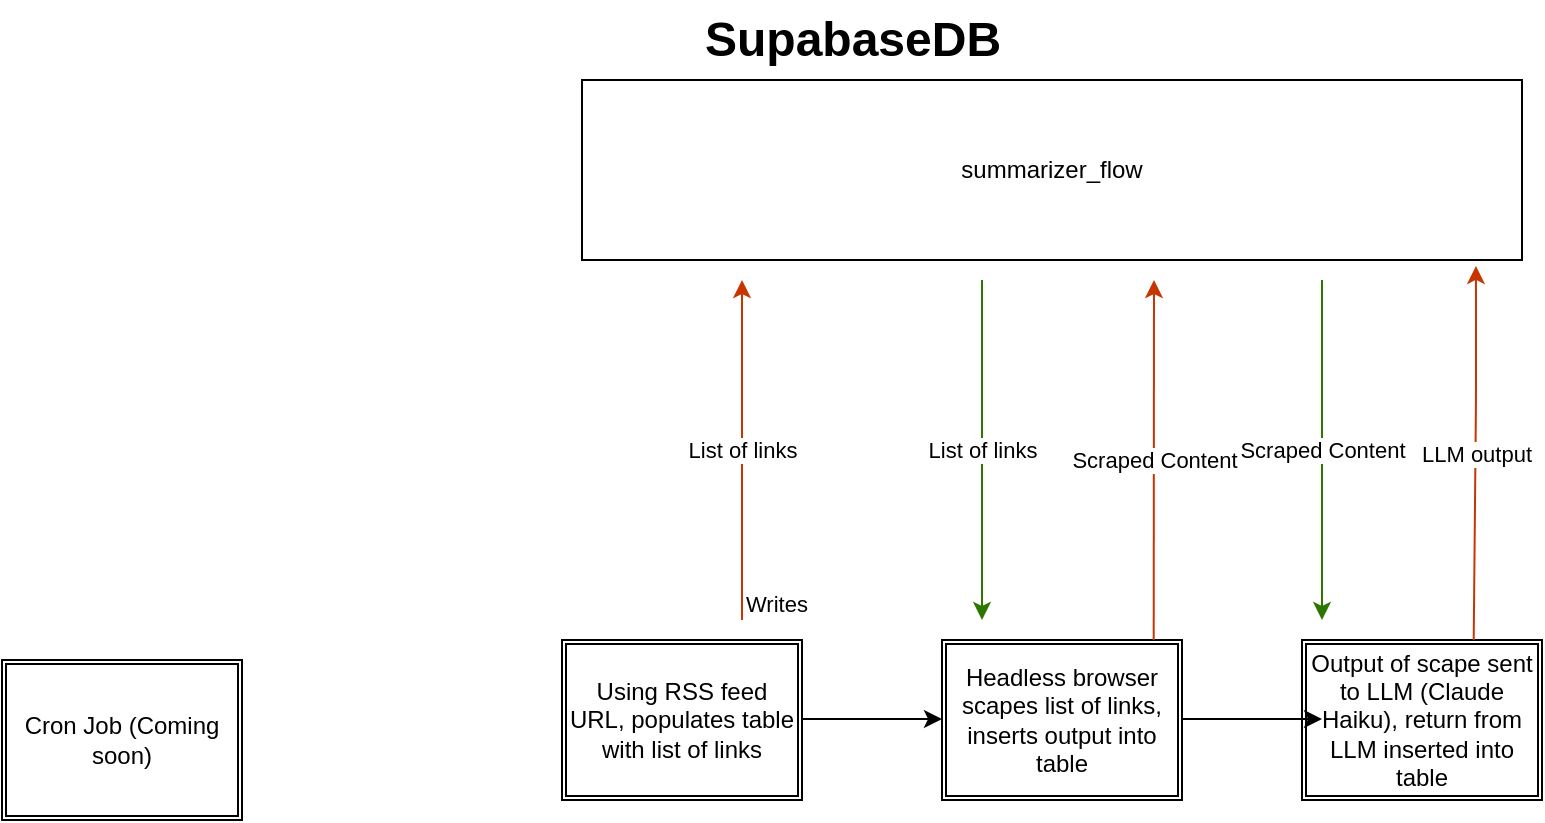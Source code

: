 <mxfile>
    <diagram id="1utIF48bMIx-eq15YqAk" name="Page-1">
        <mxGraphModel dx="1789" dy="828" grid="1" gridSize="10" guides="1" tooltips="1" connect="1" arrows="1" fold="1" page="1" pageScale="1" pageWidth="850" pageHeight="1100" math="0" shadow="0">
            <root>
                <mxCell id="0"/>
                <mxCell id="1" parent="0"/>
                <mxCell id="3" value="SupabaseDB" style="text;strokeColor=none;fillColor=none;html=1;fontSize=24;fontStyle=1;verticalAlign=middle;align=center;" vertex="1" parent="1">
                    <mxGeometry x="205" y="110" width="100" height="40" as="geometry"/>
                </mxCell>
                <UserObject label="summarizer_flow" treeRoot="1" id="6">
                    <mxCell style="whiteSpace=wrap;html=1;align=center;treeFolding=1;treeMoving=1;newEdgeStyle={&quot;edgeStyle&quot;:&quot;elbowEdgeStyle&quot;,&quot;startArrow&quot;:&quot;none&quot;,&quot;endArrow&quot;:&quot;none&quot;};" vertex="1" parent="1">
                        <mxGeometry x="120" y="150" width="470" height="90" as="geometry"/>
                    </mxCell>
                </UserObject>
                <mxCell id="7" value="Cron Job (Coming soon)" style="shape=ext;double=1;rounded=0;whiteSpace=wrap;html=1;" vertex="1" parent="1">
                    <mxGeometry x="-170" y="440" width="120" height="80" as="geometry"/>
                </mxCell>
                <mxCell id="10" value="Using RSS feed URL, populates table with list of links" style="shape=ext;double=1;rounded=0;whiteSpace=wrap;html=1;" vertex="1" parent="1">
                    <mxGeometry x="110" y="430" width="120" height="80" as="geometry"/>
                </mxCell>
                <mxCell id="11" value="Headless browser scapes list of links, inserts output into table" style="shape=ext;double=1;rounded=0;whiteSpace=wrap;html=1;" vertex="1" parent="1">
                    <mxGeometry x="300" y="430" width="120" height="80" as="geometry"/>
                </mxCell>
                <mxCell id="12" value="Output of scape sent to LLM (Claude Haiku), return from LLM inserted into table" style="shape=ext;double=1;rounded=0;whiteSpace=wrap;html=1;" vertex="1" parent="1">
                    <mxGeometry x="480" y="430" width="120" height="80" as="geometry"/>
                </mxCell>
                <mxCell id="15" value="" style="endArrow=classic;html=1;" edge="1" parent="1">
                    <mxGeometry width="50" height="50" relative="1" as="geometry">
                        <mxPoint x="230" y="469.5" as="sourcePoint"/>
                        <mxPoint x="300" y="469.5" as="targetPoint"/>
                    </mxGeometry>
                </mxCell>
                <mxCell id="16" value="" style="endArrow=classic;html=1;" edge="1" parent="1">
                    <mxGeometry width="50" height="50" relative="1" as="geometry">
                        <mxPoint x="420" y="469.5" as="sourcePoint"/>
                        <mxPoint x="490" y="469.5" as="targetPoint"/>
                    </mxGeometry>
                </mxCell>
                <mxCell id="19" value="" style="endArrow=classic;html=1;labelBorderColor=default;fillColor=#fa6800;strokeColor=#C73500;" edge="1" parent="1">
                    <mxGeometry relative="1" as="geometry">
                        <mxPoint x="200" y="420" as="sourcePoint"/>
                        <mxPoint x="200" y="250" as="targetPoint"/>
                    </mxGeometry>
                </mxCell>
                <mxCell id="20" value="List of links" style="edgeLabel;resizable=0;html=1;align=center;verticalAlign=middle;" connectable="0" vertex="1" parent="19">
                    <mxGeometry relative="1" as="geometry"/>
                </mxCell>
                <mxCell id="21" value="Writes" style="edgeLabel;resizable=0;html=1;align=left;verticalAlign=bottom;" connectable="0" vertex="1" parent="19">
                    <mxGeometry x="-1" relative="1" as="geometry"/>
                </mxCell>
                <mxCell id="22" value="" style="endArrow=classic;html=1;fillColor=#60a917;strokeColor=#2D7600;" edge="1" parent="1">
                    <mxGeometry relative="1" as="geometry">
                        <mxPoint x="320" y="250" as="sourcePoint"/>
                        <mxPoint x="320" y="420" as="targetPoint"/>
                    </mxGeometry>
                </mxCell>
                <mxCell id="23" value="List of links" style="edgeLabel;resizable=0;html=1;align=center;verticalAlign=middle;" connectable="0" vertex="1" parent="22">
                    <mxGeometry relative="1" as="geometry"/>
                </mxCell>
                <mxCell id="25" value="" style="endArrow=classic;html=1;fillColor=#fa6800;strokeColor=#C73500;" edge="1" parent="1">
                    <mxGeometry relative="1" as="geometry">
                        <mxPoint x="405.85" y="430" as="sourcePoint"/>
                        <mxPoint x="406" y="250" as="targetPoint"/>
                    </mxGeometry>
                </mxCell>
                <mxCell id="26" value="Scraped Content" style="edgeLabel;resizable=0;html=1;align=center;verticalAlign=middle;" connectable="0" vertex="1" parent="25">
                    <mxGeometry relative="1" as="geometry"/>
                </mxCell>
                <mxCell id="28" value="" style="endArrow=classic;html=1;fillColor=#60a917;strokeColor=#2D7600;" edge="1" parent="1">
                    <mxGeometry relative="1" as="geometry">
                        <mxPoint x="490" y="250" as="sourcePoint"/>
                        <mxPoint x="490" y="420" as="targetPoint"/>
                    </mxGeometry>
                </mxCell>
                <mxCell id="29" value="Scraped Content" style="edgeLabel;resizable=0;html=1;align=center;verticalAlign=middle;" connectable="0" vertex="1" parent="28">
                    <mxGeometry relative="1" as="geometry"/>
                </mxCell>
                <mxCell id="30" value="" style="endArrow=classic;html=1;entryX=0.951;entryY=1.033;entryDx=0;entryDy=0;entryPerimeter=0;fillColor=#fa6800;strokeColor=#C73500;" edge="1" parent="1" target="6">
                    <mxGeometry relative="1" as="geometry">
                        <mxPoint x="565.85" y="430" as="sourcePoint"/>
                        <mxPoint x="560" y="250" as="targetPoint"/>
                        <Array as="points">
                            <mxPoint x="567" y="310"/>
                            <mxPoint x="567" y="270"/>
                        </Array>
                    </mxGeometry>
                </mxCell>
                <mxCell id="31" value="LLM output" style="edgeLabel;resizable=0;html=1;align=center;verticalAlign=middle;" connectable="0" vertex="1" parent="30">
                    <mxGeometry relative="1" as="geometry"/>
                </mxCell>
            </root>
        </mxGraphModel>
    </diagram>
</mxfile>